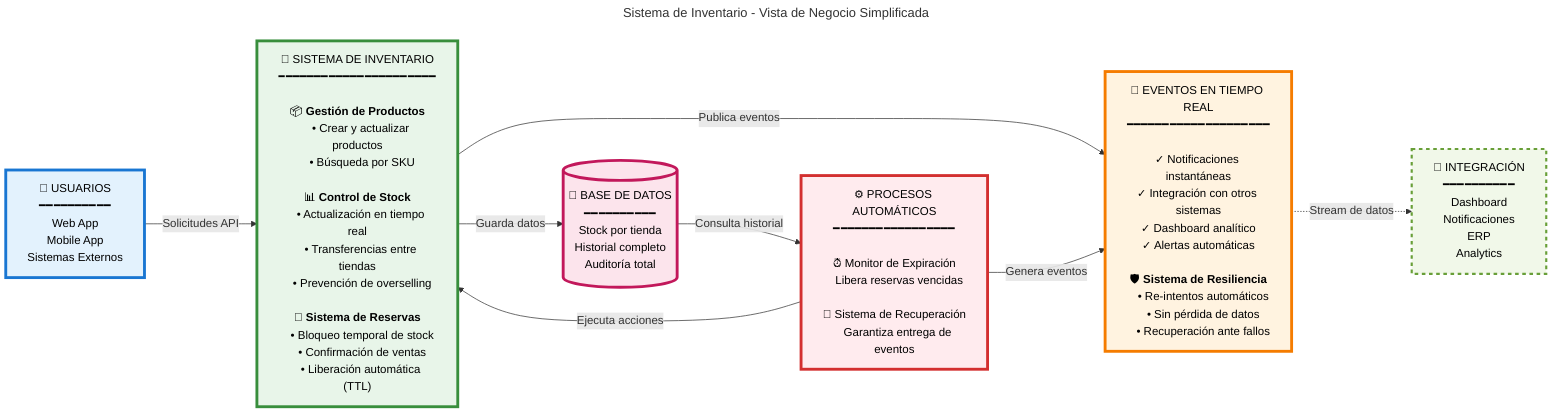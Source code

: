 ---
title: Sistema de Inventario - Vista de Negocio Simplificada
---
graph LR
    %% Usuarios
    USERS["👥 USUARIOS<br/>━━━━━━━━━━<br/>Web App<br/>Mobile App<br/>Sistemas Externos"]
    
    %% Núcleo del Sistema
    CORE["💼 SISTEMA DE INVENTARIO<br/>━━━━━━━━━━━━━━━━━━━━━━<br/><br/>📦 <b>Gestión de Productos</b><br/>   • Crear y actualizar productos<br/>   • Búsqueda por SKU<br/><br/>📊 <b>Control de Stock</b><br/>   • Actualización en tiempo real<br/>   • Transferencias entre tiendas<br/>   • Prevención de overselling<br/><br/>🎫 <b>Sistema de Reservas</b><br/>   • Bloqueo temporal de stock<br/>   • Confirmación de ventas<br/>   • Liberación automática (TTL)"]
    
    %% Base de Datos
    DB[("💾 BASE DE DATOS<br/>━━━━━━━━━━<br/>Stock por tienda<br/>Historial completo<br/>Auditoría total")]
    
    %% Sistema de Eventos
    EVENTS["📡 EVENTOS EN TIEMPO REAL<br/>━━━━━━━━━━━━━━━━━━━━<br/><br/>✓ Notificaciones instantáneas<br/>✓ Integración con otros sistemas<br/>✓ Dashboard analítico<br/>✓ Alertas automáticas<br/><br/>🛡️ <b>Sistema de Resiliencia</b><br/>   • Re-intentos automáticos<br/>   • Sin pérdida de datos<br/>   • Recuperación ante fallos"]
    
    %% Procesos Automáticos
    AUTO["⚙️ PROCESOS AUTOMÁTICOS<br/>━━━━━━━━━━━━━━━━━<br/><br/>⏰ Monitor de Expiración<br/>   Libera reservas vencidas<br/><br/>🔄 Sistema de Recuperación<br/>   Garantiza entrega de eventos"]
    
    %% Sistemas Externos
    EXT["🔌 INTEGRACIÓN<br/>━━━━━━━━━━<br/>Dashboard<br/>Notificaciones<br/>ERP<br/>Analytics"]
    
    %% Conexiones
    USERS -->|"Solicitudes API"| CORE
    CORE -->|"Guarda datos"| DB
    CORE -->|"Publica eventos"| EVENTS
    DB -->|"Consulta historial"| AUTO
    AUTO -->|"Ejecuta acciones"| CORE
    AUTO -->|"Genera eventos"| EVENTS
    EVENTS -.->|"Stream de datos"| EXT
    
    %% Estilos
    classDef users fill:#E3F2FD,stroke:#1976D2,stroke-width:4px,color:#000
    classDef core fill:#E8F5E9,stroke:#388E3C,stroke-width:4px,color:#000
    classDef data fill:#FCE4EC,stroke:#C2185B,stroke-width:4px,color:#000
    classDef events fill:#FFF3E0,stroke:#F57C00,stroke-width:4px,color:#000
    classDef auto fill:#FFEBEE,stroke:#D32F2F,stroke-width:4px,color:#000
    classDef external fill:#F1F8E9,stroke:#689F38,stroke-width:3px,color:#000,stroke-dasharray: 5 5
    
    class USERS users
    class CORE core
    class DB data
    class EVENTS events
    class AUTO auto
    class EXT external